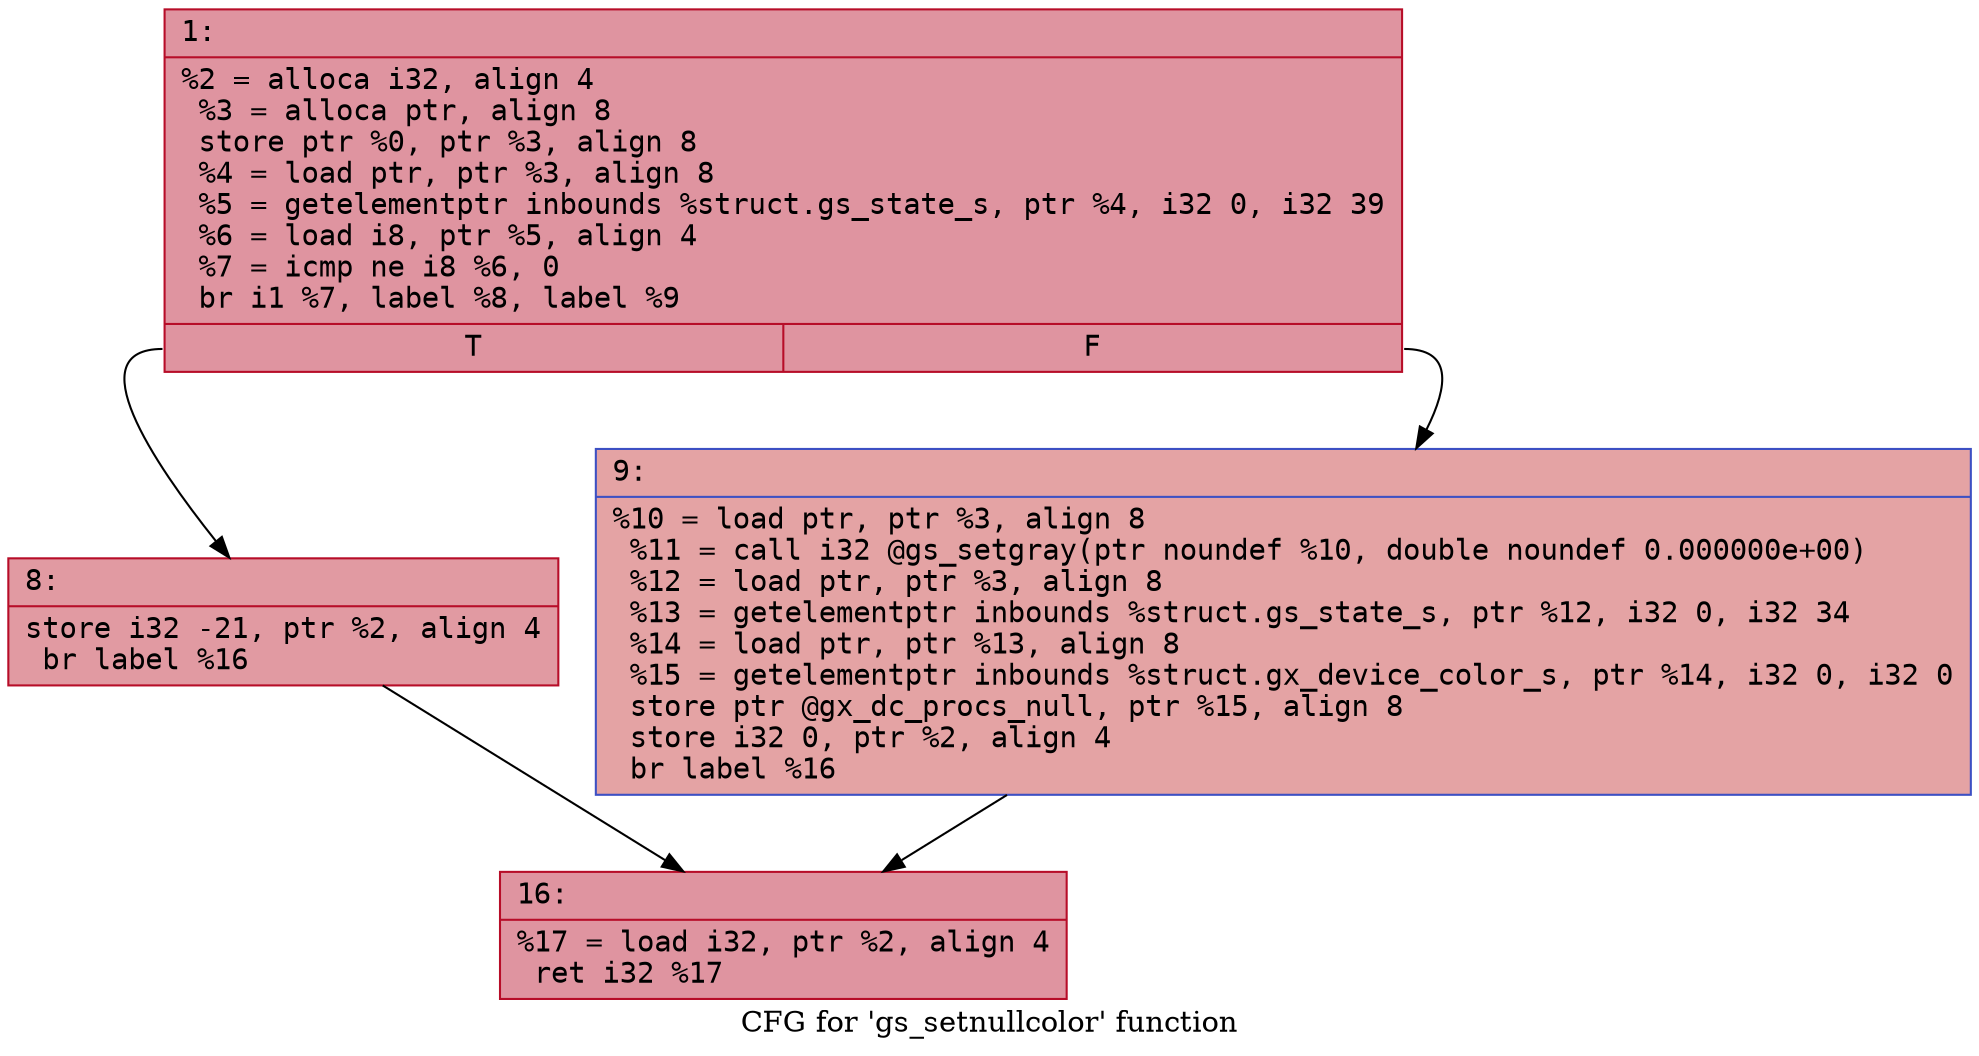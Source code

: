 digraph "CFG for 'gs_setnullcolor' function" {
	label="CFG for 'gs_setnullcolor' function";

	Node0x60000256db30 [shape=record,color="#b70d28ff", style=filled, fillcolor="#b70d2870" fontname="Courier",label="{1:\l|  %2 = alloca i32, align 4\l  %3 = alloca ptr, align 8\l  store ptr %0, ptr %3, align 8\l  %4 = load ptr, ptr %3, align 8\l  %5 = getelementptr inbounds %struct.gs_state_s, ptr %4, i32 0, i32 39\l  %6 = load i8, ptr %5, align 4\l  %7 = icmp ne i8 %6, 0\l  br i1 %7, label %8, label %9\l|{<s0>T|<s1>F}}"];
	Node0x60000256db30:s0 -> Node0x60000256db80[tooltip="1 -> 8\nProbability 62.50%" ];
	Node0x60000256db30:s1 -> Node0x60000256dbd0[tooltip="1 -> 9\nProbability 37.50%" ];
	Node0x60000256db80 [shape=record,color="#b70d28ff", style=filled, fillcolor="#bb1b2c70" fontname="Courier",label="{8:\l|  store i32 -21, ptr %2, align 4\l  br label %16\l}"];
	Node0x60000256db80 -> Node0x60000256dc20[tooltip="8 -> 16\nProbability 100.00%" ];
	Node0x60000256dbd0 [shape=record,color="#3d50c3ff", style=filled, fillcolor="#c32e3170" fontname="Courier",label="{9:\l|  %10 = load ptr, ptr %3, align 8\l  %11 = call i32 @gs_setgray(ptr noundef %10, double noundef 0.000000e+00)\l  %12 = load ptr, ptr %3, align 8\l  %13 = getelementptr inbounds %struct.gs_state_s, ptr %12, i32 0, i32 34\l  %14 = load ptr, ptr %13, align 8\l  %15 = getelementptr inbounds %struct.gx_device_color_s, ptr %14, i32 0, i32 0\l  store ptr @gx_dc_procs_null, ptr %15, align 8\l  store i32 0, ptr %2, align 4\l  br label %16\l}"];
	Node0x60000256dbd0 -> Node0x60000256dc20[tooltip="9 -> 16\nProbability 100.00%" ];
	Node0x60000256dc20 [shape=record,color="#b70d28ff", style=filled, fillcolor="#b70d2870" fontname="Courier",label="{16:\l|  %17 = load i32, ptr %2, align 4\l  ret i32 %17\l}"];
}
